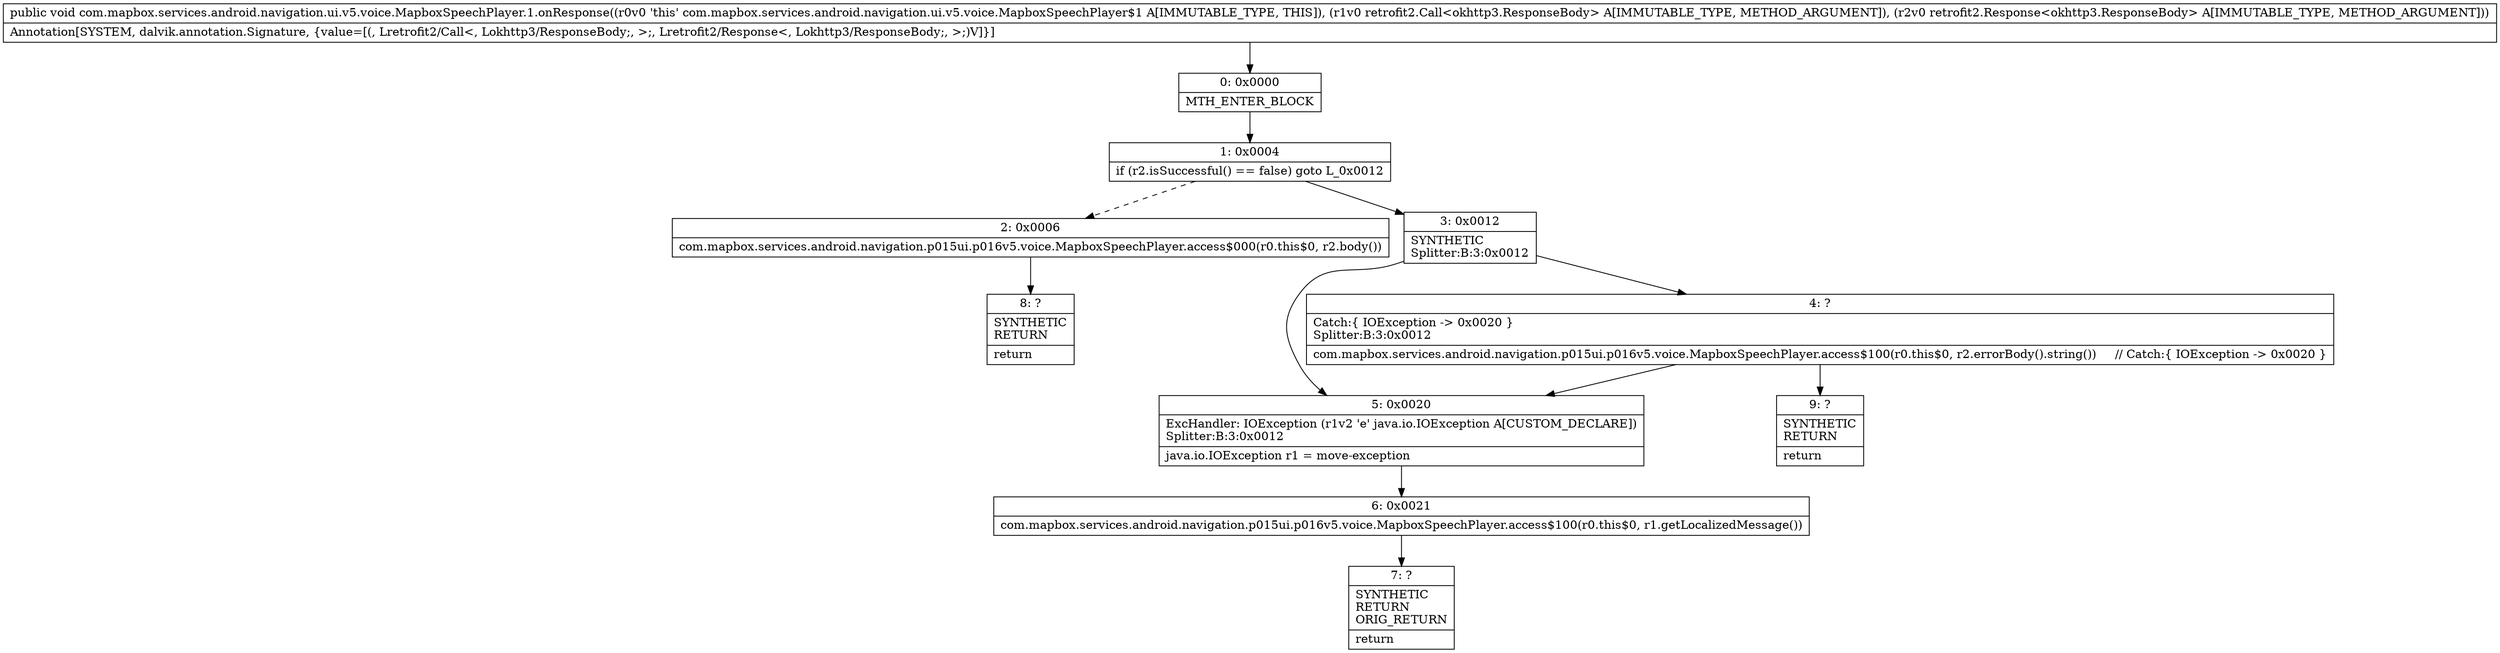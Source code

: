 digraph "CFG forcom.mapbox.services.android.navigation.ui.v5.voice.MapboxSpeechPlayer.1.onResponse(Lretrofit2\/Call;Lretrofit2\/Response;)V" {
Node_0 [shape=record,label="{0\:\ 0x0000|MTH_ENTER_BLOCK\l}"];
Node_1 [shape=record,label="{1\:\ 0x0004|if (r2.isSuccessful() == false) goto L_0x0012\l}"];
Node_2 [shape=record,label="{2\:\ 0x0006|com.mapbox.services.android.navigation.p015ui.p016v5.voice.MapboxSpeechPlayer.access$000(r0.this$0, r2.body())\l}"];
Node_3 [shape=record,label="{3\:\ 0x0012|SYNTHETIC\lSplitter:B:3:0x0012\l}"];
Node_4 [shape=record,label="{4\:\ ?|Catch:\{ IOException \-\> 0x0020 \}\lSplitter:B:3:0x0012\l|com.mapbox.services.android.navigation.p015ui.p016v5.voice.MapboxSpeechPlayer.access$100(r0.this$0, r2.errorBody().string())     \/\/ Catch:\{ IOException \-\> 0x0020 \}\l}"];
Node_5 [shape=record,label="{5\:\ 0x0020|ExcHandler: IOException (r1v2 'e' java.io.IOException A[CUSTOM_DECLARE])\lSplitter:B:3:0x0012\l|java.io.IOException r1 = move\-exception\l}"];
Node_6 [shape=record,label="{6\:\ 0x0021|com.mapbox.services.android.navigation.p015ui.p016v5.voice.MapboxSpeechPlayer.access$100(r0.this$0, r1.getLocalizedMessage())\l}"];
Node_7 [shape=record,label="{7\:\ ?|SYNTHETIC\lRETURN\lORIG_RETURN\l|return\l}"];
Node_8 [shape=record,label="{8\:\ ?|SYNTHETIC\lRETURN\l|return\l}"];
Node_9 [shape=record,label="{9\:\ ?|SYNTHETIC\lRETURN\l|return\l}"];
MethodNode[shape=record,label="{public void com.mapbox.services.android.navigation.ui.v5.voice.MapboxSpeechPlayer.1.onResponse((r0v0 'this' com.mapbox.services.android.navigation.ui.v5.voice.MapboxSpeechPlayer$1 A[IMMUTABLE_TYPE, THIS]), (r1v0 retrofit2.Call\<okhttp3.ResponseBody\> A[IMMUTABLE_TYPE, METHOD_ARGUMENT]), (r2v0 retrofit2.Response\<okhttp3.ResponseBody\> A[IMMUTABLE_TYPE, METHOD_ARGUMENT]))  | Annotation[SYSTEM, dalvik.annotation.Signature, \{value=[(, Lretrofit2\/Call\<, Lokhttp3\/ResponseBody;, \>;, Lretrofit2\/Response\<, Lokhttp3\/ResponseBody;, \>;)V]\}]\l}"];
MethodNode -> Node_0;
Node_0 -> Node_1;
Node_1 -> Node_2[style=dashed];
Node_1 -> Node_3;
Node_2 -> Node_8;
Node_3 -> Node_4;
Node_3 -> Node_5;
Node_4 -> Node_5;
Node_4 -> Node_9;
Node_5 -> Node_6;
Node_6 -> Node_7;
}

